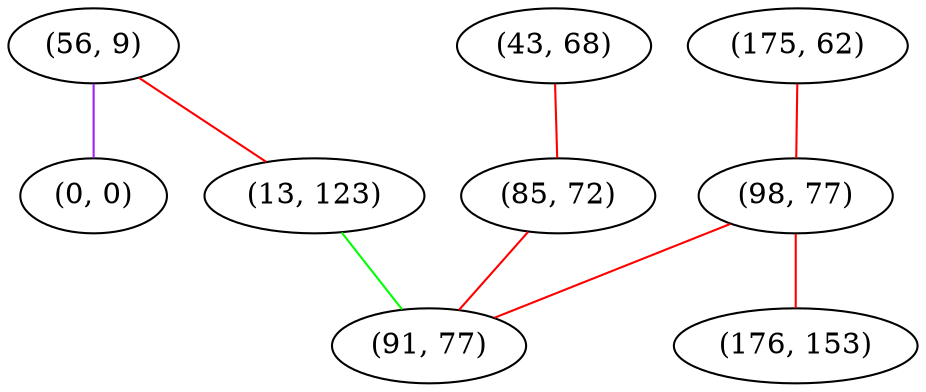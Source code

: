 graph "" {
"(56, 9)";
"(0, 0)";
"(43, 68)";
"(175, 62)";
"(85, 72)";
"(13, 123)";
"(98, 77)";
"(176, 153)";
"(91, 77)";
"(56, 9)" -- "(0, 0)"  [color=purple, key=0, weight=4];
"(56, 9)" -- "(13, 123)"  [color=red, key=0, weight=1];
"(43, 68)" -- "(85, 72)"  [color=red, key=0, weight=1];
"(175, 62)" -- "(98, 77)"  [color=red, key=0, weight=1];
"(85, 72)" -- "(91, 77)"  [color=red, key=0, weight=1];
"(13, 123)" -- "(91, 77)"  [color=green, key=0, weight=2];
"(98, 77)" -- "(176, 153)"  [color=red, key=0, weight=1];
"(98, 77)" -- "(91, 77)"  [color=red, key=0, weight=1];
}
